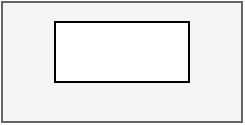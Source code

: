 <mxfile version="12.4.3" type="github" pages="1"><diagram id="kERoWXNYL2rC32NrlxHL" name="Page-1"><mxGraphModel dx="946" dy="614" grid="1" gridSize="10" guides="1" tooltips="1" connect="1" arrows="1" fold="1" page="1" pageScale="1" pageWidth="827" pageHeight="1169" math="0" shadow="0"><root><mxCell id="0"/><mxCell id="1" parent="0"/><mxCell id="3bqv6e8Tb_gbGRdNzsN9-1" value="" style="rounded=0;whiteSpace=wrap;html=1;fillColor=#f5f5f5;strokeColor=#666666;fontColor=#333333;" vertex="1" parent="1"><mxGeometry x="380" y="110" width="120" height="60" as="geometry"/></mxCell><mxCell id="3bqv6e8Tb_gbGRdNzsN9-2" value="" style="rounded=0;whiteSpace=wrap;html=1;" vertex="1" parent="1"><mxGeometry x="406.5" y="120" width="67" height="30" as="geometry"/></mxCell></root></mxGraphModel></diagram></mxfile>